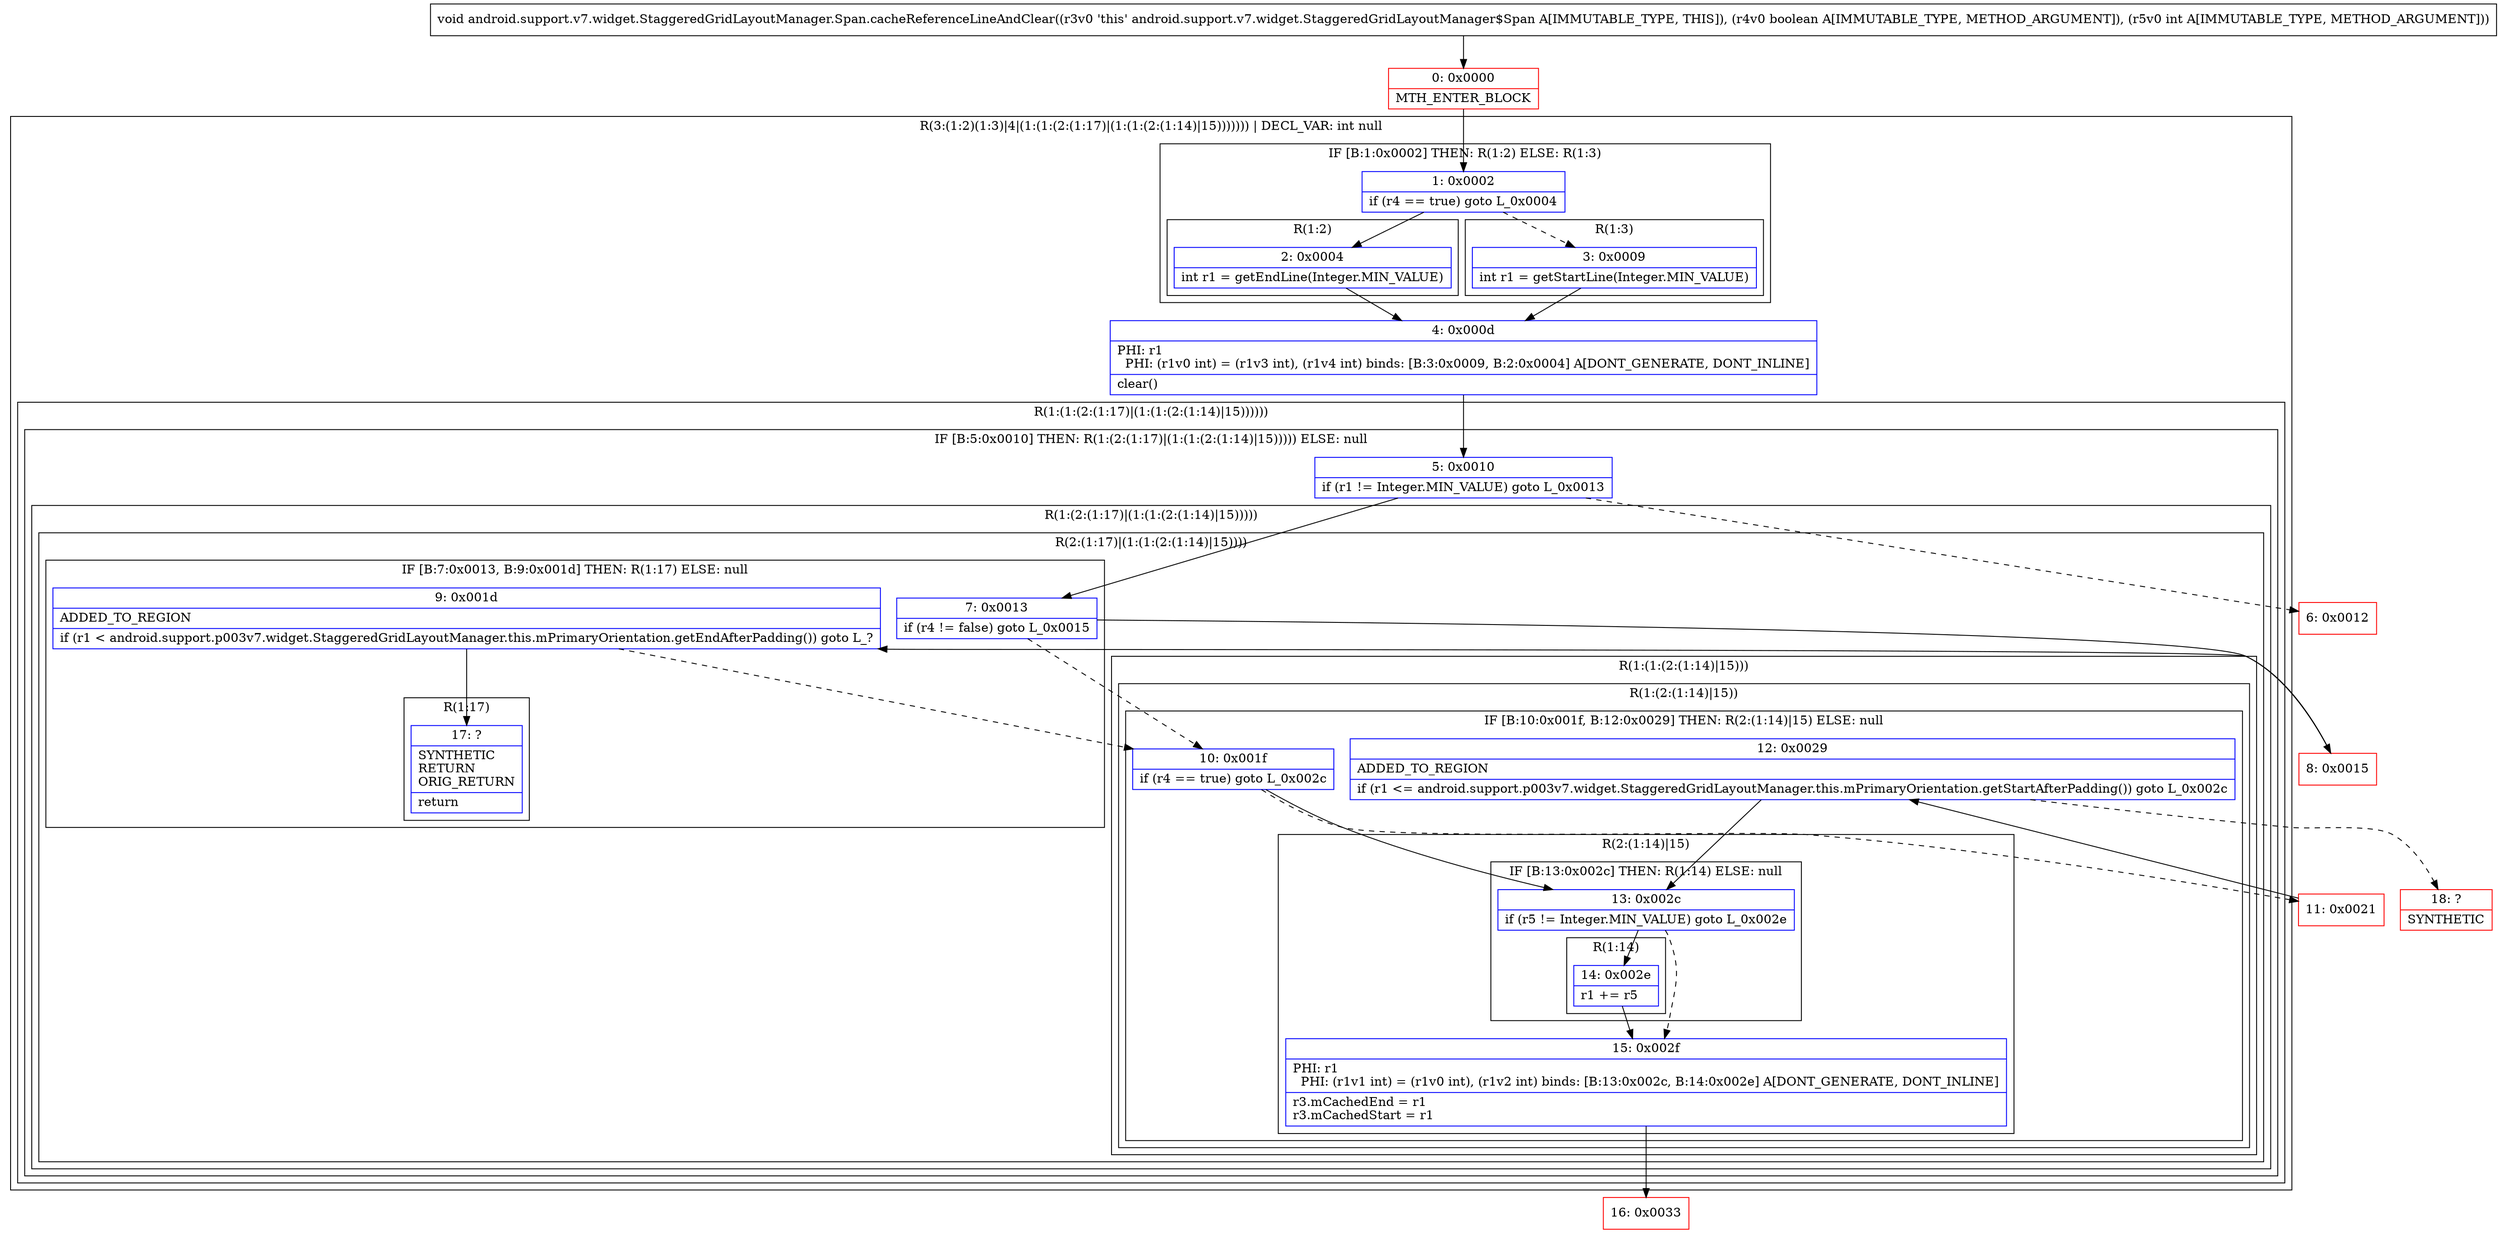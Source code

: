 digraph "CFG forandroid.support.v7.widget.StaggeredGridLayoutManager.Span.cacheReferenceLineAndClear(ZI)V" {
subgraph cluster_Region_619288135 {
label = "R(3:(1:2)(1:3)|4|(1:(1:(2:(1:17)|(1:(1:(2:(1:14)|15))))))) | DECL_VAR: int null\l";
node [shape=record,color=blue];
subgraph cluster_IfRegion_881336997 {
label = "IF [B:1:0x0002] THEN: R(1:2) ELSE: R(1:3)";
node [shape=record,color=blue];
Node_1 [shape=record,label="{1\:\ 0x0002|if (r4 == true) goto L_0x0004\l}"];
subgraph cluster_Region_1826916320 {
label = "R(1:2)";
node [shape=record,color=blue];
Node_2 [shape=record,label="{2\:\ 0x0004|int r1 = getEndLine(Integer.MIN_VALUE)\l}"];
}
subgraph cluster_Region_1119453790 {
label = "R(1:3)";
node [shape=record,color=blue];
Node_3 [shape=record,label="{3\:\ 0x0009|int r1 = getStartLine(Integer.MIN_VALUE)\l}"];
}
}
Node_4 [shape=record,label="{4\:\ 0x000d|PHI: r1 \l  PHI: (r1v0 int) = (r1v3 int), (r1v4 int) binds: [B:3:0x0009, B:2:0x0004] A[DONT_GENERATE, DONT_INLINE]\l|clear()\l}"];
subgraph cluster_Region_1987707276 {
label = "R(1:(1:(2:(1:17)|(1:(1:(2:(1:14)|15))))))";
node [shape=record,color=blue];
subgraph cluster_IfRegion_599690919 {
label = "IF [B:5:0x0010] THEN: R(1:(2:(1:17)|(1:(1:(2:(1:14)|15))))) ELSE: null";
node [shape=record,color=blue];
Node_5 [shape=record,label="{5\:\ 0x0010|if (r1 != Integer.MIN_VALUE) goto L_0x0013\l}"];
subgraph cluster_Region_1267564345 {
label = "R(1:(2:(1:17)|(1:(1:(2:(1:14)|15)))))";
node [shape=record,color=blue];
subgraph cluster_Region_1046864359 {
label = "R(2:(1:17)|(1:(1:(2:(1:14)|15))))";
node [shape=record,color=blue];
subgraph cluster_IfRegion_406188486 {
label = "IF [B:7:0x0013, B:9:0x001d] THEN: R(1:17) ELSE: null";
node [shape=record,color=blue];
Node_7 [shape=record,label="{7\:\ 0x0013|if (r4 != false) goto L_0x0015\l}"];
Node_9 [shape=record,label="{9\:\ 0x001d|ADDED_TO_REGION\l|if (r1 \< android.support.p003v7.widget.StaggeredGridLayoutManager.this.mPrimaryOrientation.getEndAfterPadding()) goto L_?\l}"];
subgraph cluster_Region_1328123857 {
label = "R(1:17)";
node [shape=record,color=blue];
Node_17 [shape=record,label="{17\:\ ?|SYNTHETIC\lRETURN\lORIG_RETURN\l|return\l}"];
}
}
subgraph cluster_Region_1870484922 {
label = "R(1:(1:(2:(1:14)|15)))";
node [shape=record,color=blue];
subgraph cluster_Region_2114386795 {
label = "R(1:(2:(1:14)|15))";
node [shape=record,color=blue];
subgraph cluster_IfRegion_1225432748 {
label = "IF [B:10:0x001f, B:12:0x0029] THEN: R(2:(1:14)|15) ELSE: null";
node [shape=record,color=blue];
Node_10 [shape=record,label="{10\:\ 0x001f|if (r4 == true) goto L_0x002c\l}"];
Node_12 [shape=record,label="{12\:\ 0x0029|ADDED_TO_REGION\l|if (r1 \<= android.support.p003v7.widget.StaggeredGridLayoutManager.this.mPrimaryOrientation.getStartAfterPadding()) goto L_0x002c\l}"];
subgraph cluster_Region_1256114011 {
label = "R(2:(1:14)|15)";
node [shape=record,color=blue];
subgraph cluster_IfRegion_1326156607 {
label = "IF [B:13:0x002c] THEN: R(1:14) ELSE: null";
node [shape=record,color=blue];
Node_13 [shape=record,label="{13\:\ 0x002c|if (r5 != Integer.MIN_VALUE) goto L_0x002e\l}"];
subgraph cluster_Region_1669763712 {
label = "R(1:14)";
node [shape=record,color=blue];
Node_14 [shape=record,label="{14\:\ 0x002e|r1 += r5\l}"];
}
}
Node_15 [shape=record,label="{15\:\ 0x002f|PHI: r1 \l  PHI: (r1v1 int) = (r1v0 int), (r1v2 int) binds: [B:13:0x002c, B:14:0x002e] A[DONT_GENERATE, DONT_INLINE]\l|r3.mCachedEnd = r1\lr3.mCachedStart = r1\l}"];
}
}
}
}
}
}
}
}
}
Node_0 [shape=record,color=red,label="{0\:\ 0x0000|MTH_ENTER_BLOCK\l}"];
Node_6 [shape=record,color=red,label="{6\:\ 0x0012}"];
Node_8 [shape=record,color=red,label="{8\:\ 0x0015}"];
Node_11 [shape=record,color=red,label="{11\:\ 0x0021}"];
Node_16 [shape=record,color=red,label="{16\:\ 0x0033}"];
Node_18 [shape=record,color=red,label="{18\:\ ?|SYNTHETIC\l}"];
MethodNode[shape=record,label="{void android.support.v7.widget.StaggeredGridLayoutManager.Span.cacheReferenceLineAndClear((r3v0 'this' android.support.v7.widget.StaggeredGridLayoutManager$Span A[IMMUTABLE_TYPE, THIS]), (r4v0 boolean A[IMMUTABLE_TYPE, METHOD_ARGUMENT]), (r5v0 int A[IMMUTABLE_TYPE, METHOD_ARGUMENT])) }"];
MethodNode -> Node_0;
Node_1 -> Node_2;
Node_1 -> Node_3[style=dashed];
Node_2 -> Node_4;
Node_3 -> Node_4;
Node_4 -> Node_5;
Node_5 -> Node_6[style=dashed];
Node_5 -> Node_7;
Node_7 -> Node_8;
Node_7 -> Node_10[style=dashed];
Node_9 -> Node_10[style=dashed];
Node_9 -> Node_17;
Node_10 -> Node_11[style=dashed];
Node_10 -> Node_13;
Node_12 -> Node_13;
Node_12 -> Node_18[style=dashed];
Node_13 -> Node_14;
Node_13 -> Node_15[style=dashed];
Node_14 -> Node_15;
Node_15 -> Node_16;
Node_0 -> Node_1;
Node_8 -> Node_9;
Node_11 -> Node_12;
}

